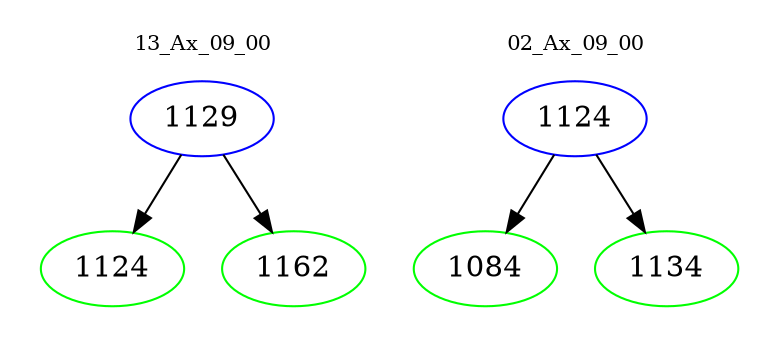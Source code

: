 digraph{
subgraph cluster_0 {
color = white
label = "13_Ax_09_00";
fontsize=10;
T0_1129 [label="1129", color="blue"]
T0_1129 -> T0_1124 [color="black"]
T0_1124 [label="1124", color="green"]
T0_1129 -> T0_1162 [color="black"]
T0_1162 [label="1162", color="green"]
}
subgraph cluster_1 {
color = white
label = "02_Ax_09_00";
fontsize=10;
T1_1124 [label="1124", color="blue"]
T1_1124 -> T1_1084 [color="black"]
T1_1084 [label="1084", color="green"]
T1_1124 -> T1_1134 [color="black"]
T1_1134 [label="1134", color="green"]
}
}
